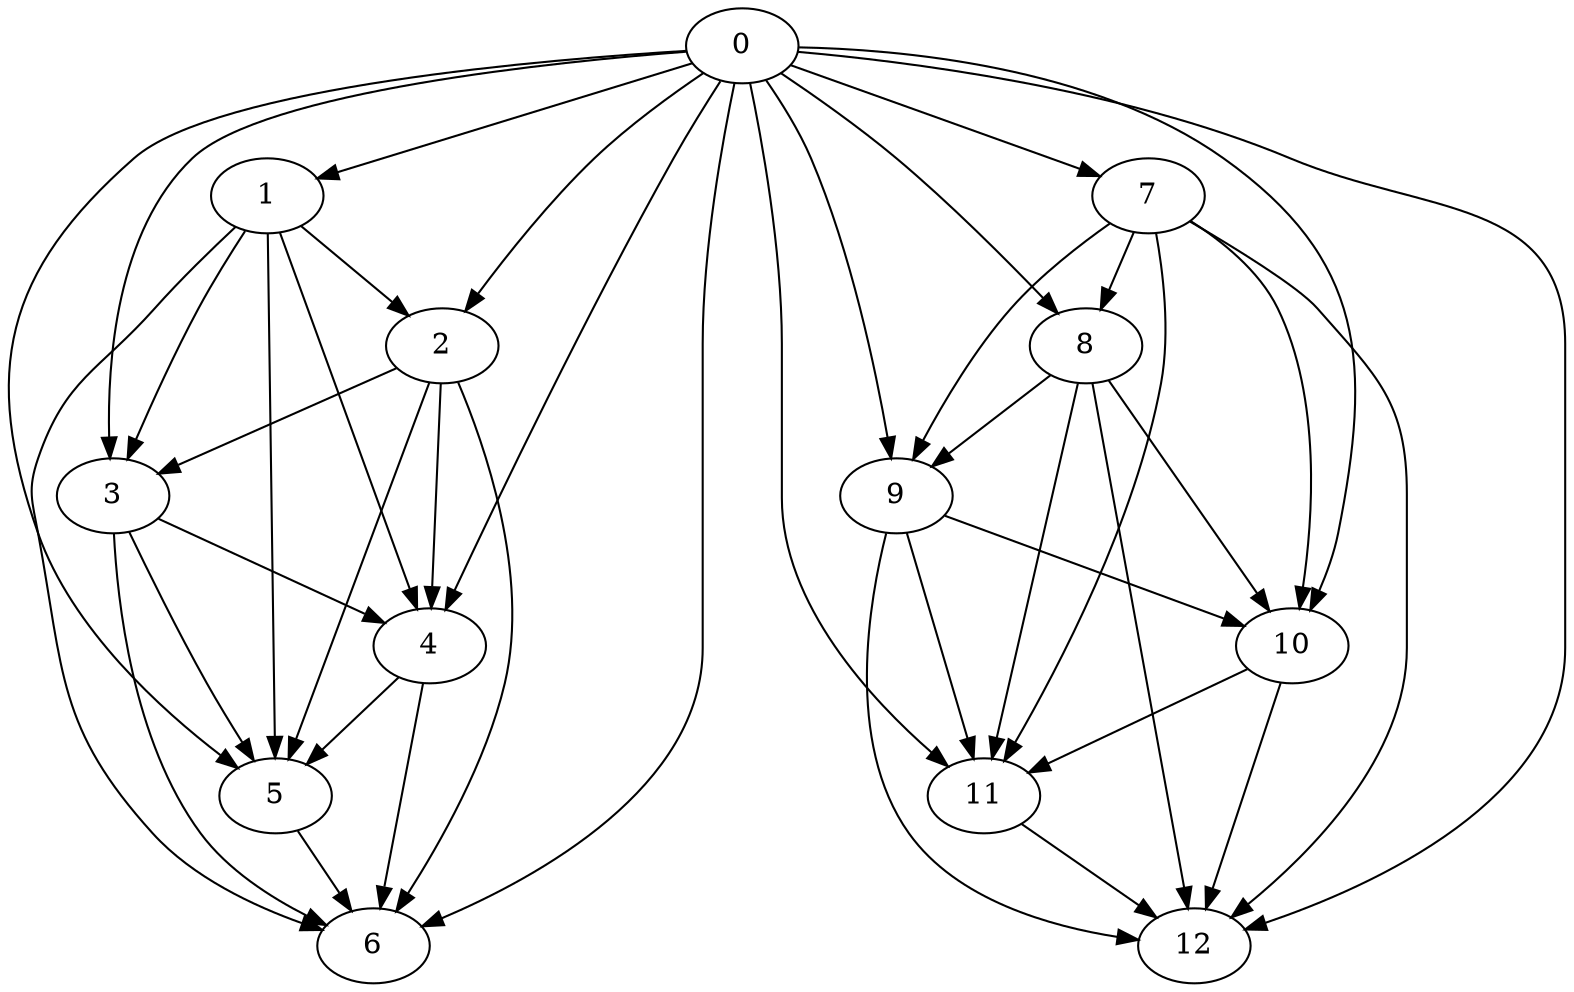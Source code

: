 strict digraph {
    1
    5
    9
    10
    3
    7
    11
    4
    8
    2
    12
    0
    6
    1 -> 5 [label=""; weight=1]
    1 -> 3 [label=""; weight=1]
    1 -> 4 [label=""; weight=1]
    1 -> 2 [label=""; weight=1]
    1 -> 6 [label=""; weight=1]
    5 -> 6 [label=""; weight=1]
    9 -> 10 [label=""; weight=1]
    9 -> 11 [label=""; weight=1]
    9 -> 12 [label=""; weight=1]
    10 -> 11 [label=""; weight=1]
    10 -> 12 [label=""; weight=1]
    3 -> 5 [label=""; weight=1]
    3 -> 4 [label=""; weight=1]
    3 -> 6 [label=""; weight=1]
    7 -> 9 [label=""; weight=1]
    7 -> 10 [label=""; weight=1]
    7 -> 11 [label=""; weight=1]
    7 -> 8 [label=""; weight=1]
    7 -> 12 [label=""; weight=1]
    11 -> 12 [label=""; weight=1]
    4 -> 5 [label=""; weight=1]
    4 -> 6 [label=""; weight=1]
    8 -> 9 [label=""; weight=1]
    8 -> 10 [label=""; weight=1]
    8 -> 11 [label=""; weight=1]
    8 -> 12 [label=""; weight=1]
    2 -> 5 [label=""; weight=1]
    2 -> 3 [label=""; weight=1]
    2 -> 4 [label=""; weight=1]
    2 -> 6 [label=""; weight=1]
    0 -> 1 [label=""; weight=1]
    0 -> 5 [label=""; weight=1]
    0 -> 9 [label=""; weight=1]
    0 -> 10 [label=""; weight=1]
    0 -> 3 [label=""; weight=1]
    0 -> 7 [label=""; weight=1]
    0 -> 11 [label=""; weight=1]
    0 -> 4 [label=""; weight=1]
    0 -> 8 [label=""; weight=1]
    0 -> 2 [label=""; weight=1]
    0 -> 12 [label=""; weight=1]
    0 -> 6 [label=""; weight=1]
}
